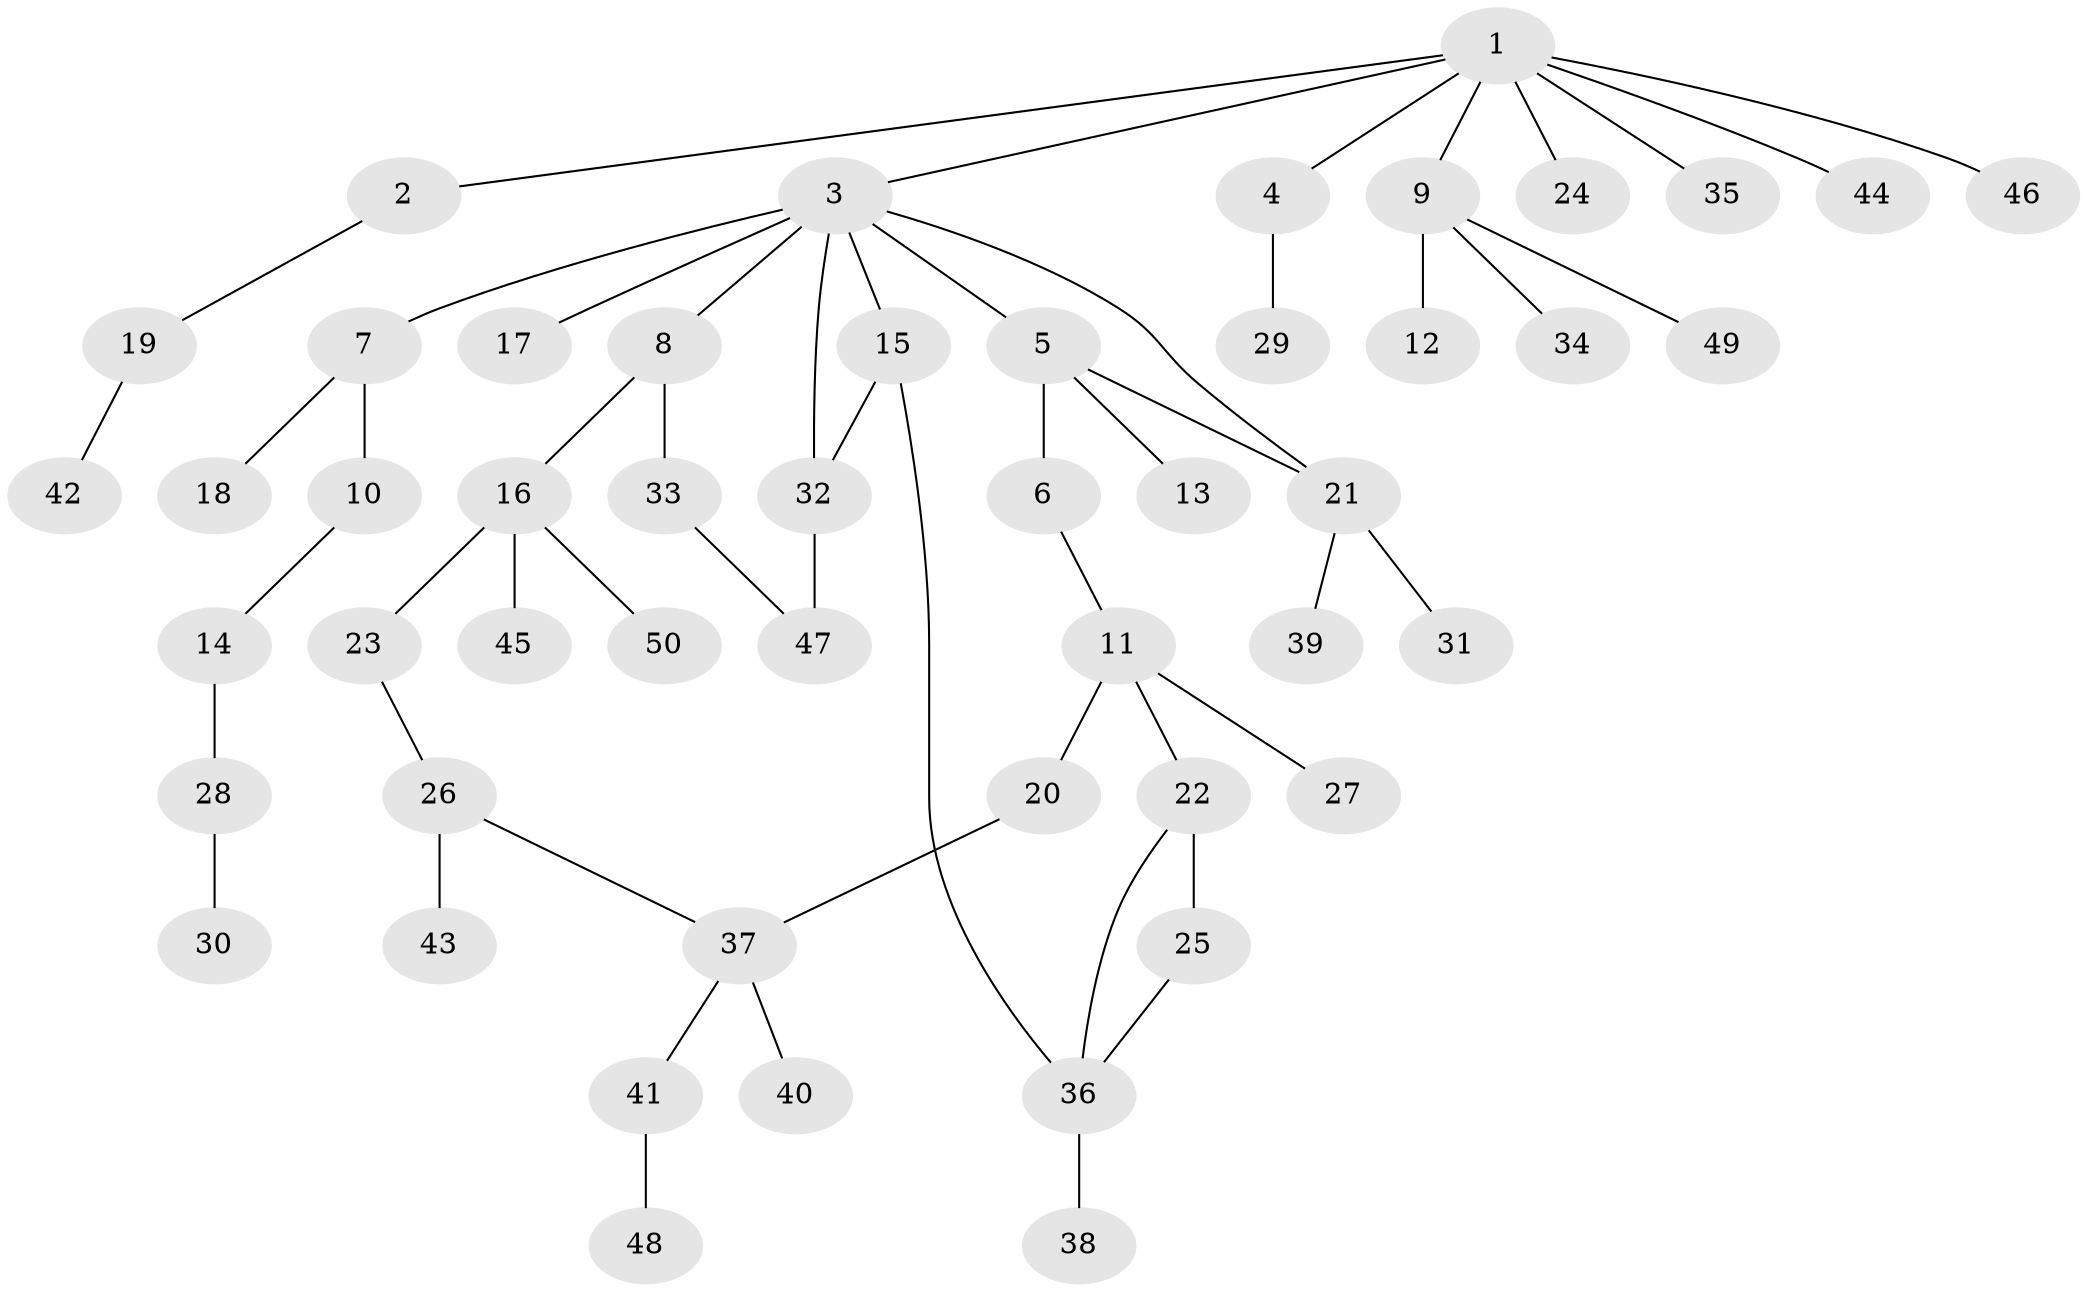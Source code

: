 // Generated by graph-tools (version 1.1) at 2025/25/03/09/25 03:25:31]
// undirected, 50 vertices, 55 edges
graph export_dot {
graph [start="1"]
  node [color=gray90,style=filled];
  1;
  2;
  3;
  4;
  5;
  6;
  7;
  8;
  9;
  10;
  11;
  12;
  13;
  14;
  15;
  16;
  17;
  18;
  19;
  20;
  21;
  22;
  23;
  24;
  25;
  26;
  27;
  28;
  29;
  30;
  31;
  32;
  33;
  34;
  35;
  36;
  37;
  38;
  39;
  40;
  41;
  42;
  43;
  44;
  45;
  46;
  47;
  48;
  49;
  50;
  1 -- 2;
  1 -- 3;
  1 -- 4;
  1 -- 9;
  1 -- 24;
  1 -- 35;
  1 -- 44;
  1 -- 46;
  2 -- 19;
  3 -- 5;
  3 -- 7;
  3 -- 8;
  3 -- 15;
  3 -- 17;
  3 -- 21;
  3 -- 32;
  4 -- 29;
  5 -- 6;
  5 -- 13;
  5 -- 21;
  6 -- 11;
  7 -- 10;
  7 -- 18;
  8 -- 16;
  8 -- 33;
  9 -- 12;
  9 -- 34;
  9 -- 49;
  10 -- 14;
  11 -- 20;
  11 -- 22;
  11 -- 27;
  14 -- 28;
  15 -- 32;
  15 -- 36;
  16 -- 23;
  16 -- 45;
  16 -- 50;
  19 -- 42;
  20 -- 37;
  21 -- 31;
  21 -- 39;
  22 -- 25;
  22 -- 36;
  23 -- 26;
  25 -- 36;
  26 -- 43;
  26 -- 37;
  28 -- 30;
  32 -- 47;
  33 -- 47;
  36 -- 38;
  37 -- 40;
  37 -- 41;
  41 -- 48;
}

